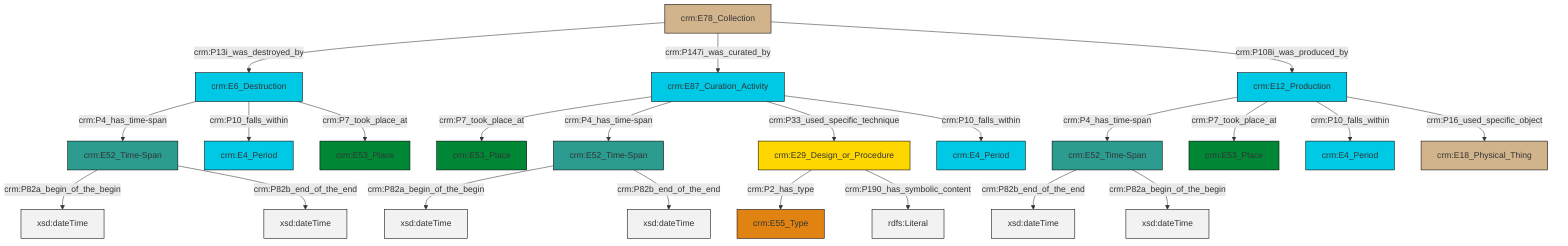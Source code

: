 graph TD
classDef Literal fill:#f2f2f2,stroke:#000000;
classDef CRM_Entity fill:#FFFFFF,stroke:#000000;
classDef Temporal_Entity fill:#00C9E6, stroke:#000000;
classDef Type fill:#E18312, stroke:#000000;
classDef Time-Span fill:#2C9C91, stroke:#000000;
classDef Appellation fill:#FFEB7F, stroke:#000000;
classDef Place fill:#008836, stroke:#000000;
classDef Persistent_Item fill:#B266B2, stroke:#000000;
classDef Conceptual_Object fill:#FFD700, stroke:#000000;
classDef Physical_Thing fill:#D2B48C, stroke:#000000;
classDef Actor fill:#f58aad, stroke:#000000;
classDef PC_Classes fill:#4ce600, stroke:#000000;
classDef Multi fill:#cccccc,stroke:#000000;

2["crm:E78_Collection"]:::Physical_Thing -->|crm:P13i_was_destroyed_by| 3["crm:E6_Destruction"]:::Temporal_Entity
3["crm:E6_Destruction"]:::Temporal_Entity -->|crm:P4_has_time-span| 4["crm:E52_Time-Span"]:::Time-Span
2["crm:E78_Collection"]:::Physical_Thing -->|crm:P147i_was_curated_by| 5["crm:E87_Curation_Activity"]:::Temporal_Entity
5["crm:E87_Curation_Activity"]:::Temporal_Entity -->|crm:P7_took_place_at| 6["crm:E53_Place"]:::Place
9["crm:E52_Time-Span"]:::Time-Span -->|crm:P82b_end_of_the_end| 10[xsd:dateTime]:::Literal
14["crm:E52_Time-Span"]:::Time-Span -->|crm:P82a_begin_of_the_begin| 15[xsd:dateTime]:::Literal
5["crm:E87_Curation_Activity"]:::Temporal_Entity -->|crm:P4_has_time-span| 14["crm:E52_Time-Span"]:::Time-Span
17["crm:E12_Production"]:::Temporal_Entity -->|crm:P4_has_time-span| 9["crm:E52_Time-Span"]:::Time-Span
2["crm:E78_Collection"]:::Physical_Thing -->|crm:P108i_was_produced_by| 17["crm:E12_Production"]:::Temporal_Entity
3["crm:E6_Destruction"]:::Temporal_Entity -->|crm:P10_falls_within| 18["crm:E4_Period"]:::Temporal_Entity
17["crm:E12_Production"]:::Temporal_Entity -->|crm:P7_took_place_at| 19["crm:E53_Place"]:::Place
9["crm:E52_Time-Span"]:::Time-Span -->|crm:P82a_begin_of_the_begin| 21[xsd:dateTime]:::Literal
4["crm:E52_Time-Span"]:::Time-Span -->|crm:P82a_begin_of_the_begin| 23[xsd:dateTime]:::Literal
5["crm:E87_Curation_Activity"]:::Temporal_Entity -->|crm:P33_used_specific_technique| 26["crm:E29_Design_or_Procedure"]:::Conceptual_Object
14["crm:E52_Time-Span"]:::Time-Span -->|crm:P82b_end_of_the_end| 27[xsd:dateTime]:::Literal
26["crm:E29_Design_or_Procedure"]:::Conceptual_Object -->|crm:P2_has_type| 29["crm:E55_Type"]:::Type
3["crm:E6_Destruction"]:::Temporal_Entity -->|crm:P7_took_place_at| 7["crm:E53_Place"]:::Place
4["crm:E52_Time-Span"]:::Time-Span -->|crm:P82b_end_of_the_end| 30[xsd:dateTime]:::Literal
5["crm:E87_Curation_Activity"]:::Temporal_Entity -->|crm:P10_falls_within| 12["crm:E4_Period"]:::Temporal_Entity
17["crm:E12_Production"]:::Temporal_Entity -->|crm:P10_falls_within| 24["crm:E4_Period"]:::Temporal_Entity
17["crm:E12_Production"]:::Temporal_Entity -->|crm:P16_used_specific_object| 0["crm:E18_Physical_Thing"]:::Physical_Thing
26["crm:E29_Design_or_Procedure"]:::Conceptual_Object -->|crm:P190_has_symbolic_content| 37[rdfs:Literal]:::Literal